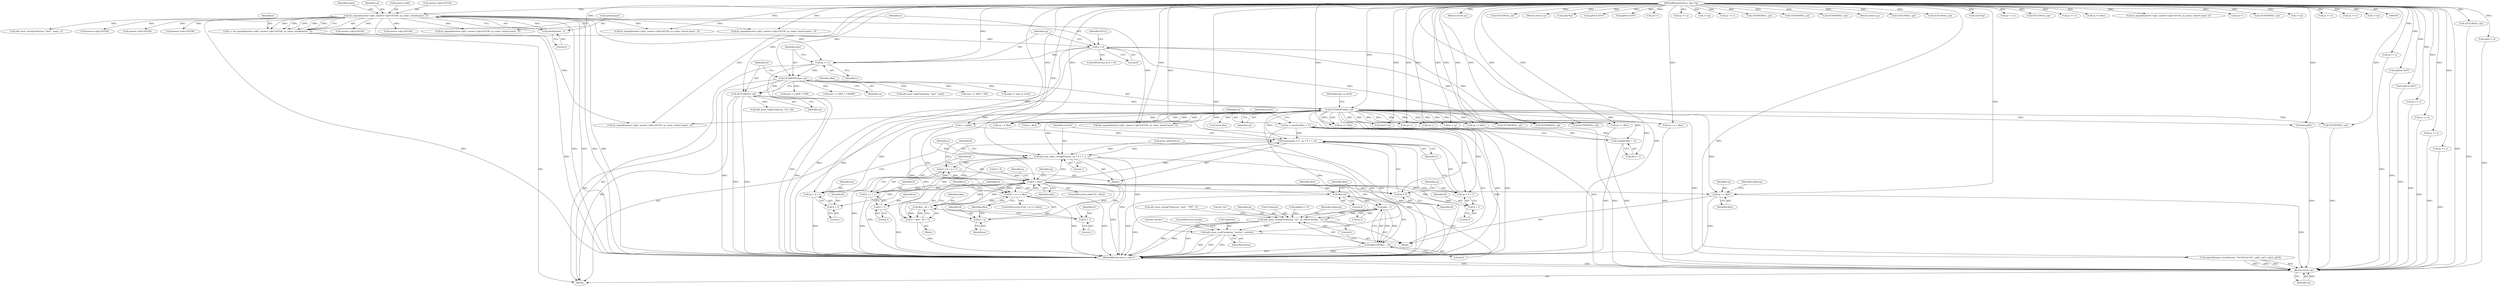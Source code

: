 digraph "0_php-src_b34d7849ed90ced9345f8ea1c59bc8d101c18468@API" {
"1000426" [label="(Call,tp = emalloc(dlen + 1))"];
"1000428" [label="(Call,emalloc(dlen + 1))"];
"1000167" [label="(Call,GETSHORT(dlen, cp))"];
"1000164" [label="(Call,GETLONG(ttl, cp))"];
"1000161" [label="(Call,GETSHORT(type, cp))"];
"1000158" [label="(Call,cp += n)"];
"1000152" [label="(Call,n < 0)"];
"1000134" [label="(Call,n = dn_expand(answer->qb2, answer->qb2+65536, cp, name, sizeof(name) - 2))"];
"1000136" [label="(Call,dn_expand(answer->qb2, answer->qb2+65536, cp, name, sizeof(name) - 2))"];
"1000107" [label="(MethodParameterIn,u_char *cp)"];
"1000147" [label="(Call,sizeof(name) - 2)"];
"1000460" [label="(Call,memcpy(tp + ll , cp + ll + 1, n))"];
"1000470" [label="(Call,add_next_index_stringl(entries, cp + ll + 1, n, 1))"];
"1000479" [label="(Call,ll = ll + n + 1)"];
"1000437" [label="(Call,ll < dlen)"];
"1000447" [label="(Call,(ll + n) >= dlen)"];
"1000455" [label="(Call,dlen - (ll + 1))"];
"1000453" [label="(Call,n = dlen - (ll + 1))"];
"1000448" [label="(Call,ll + n)"];
"1000457" [label="(Call,ll + 1)"];
"1000461" [label="(Call,tp + ll)"];
"1000464" [label="(Call,cp + ll + 1)"];
"1000466" [label="(Call,ll + 1)"];
"1000472" [label="(Call,cp + ll + 1)"];
"1000474" [label="(Call,ll + 1)"];
"1000481" [label="(Call,ll + n + 1)"];
"1000491" [label="(Call,cp += dlen)"];
"1001217" [label="(Return,return cp;)"];
"1000500" [label="(Call,dlen>0)"];
"1000503" [label="(Call,dlen - 1)"];
"1000494" [label="(Call,add_assoc_stringl(*subarray, \"txt\", tp, (dlen>0)?dlen - 1:0, 0))"];
"1000508" [label="(Call,add_assoc_zval(*subarray, \"entries\", entries))"];
"1000499" [label="(Call,(dlen>0)?dlen - 1:0)"];
"1000483" [label="(Call,n + 1)"];
"1000161" [label="(Call,GETSHORT(type, cp))"];
"1000469" [label="(Identifier,n)"];
"1000478" [label="(Literal,1)"];
"1000504" [label="(Identifier,dlen)"];
"1000191" [label="(Return,return cp;)"];
"1000284" [label="(Call,GETSHORT(n, cp))"];
"1000758" [label="(Call,(int)cp[0])"];
"1000153" [label="(Identifier,n)"];
"1000436" [label="(ControlStructure,while (ll < dlen))"];
"1001213" [label="(Call,cp += dlen)"];
"1000510" [label="(Identifier,subarray)"];
"1000146" [label="(Identifier,name)"];
"1000150" [label="(Literal,2)"];
"1000228" [label="(Call,(char*) cp)"];
"1000145" [label="(Identifier,cp)"];
"1001217" [label="(Return,return cp;)"];
"1001219" [label="(MethodReturn,static u_char *)"];
"1000154" [label="(Literal,0)"];
"1000151" [label="(ControlStructure,if (n < 0))"];
"1000523" [label="(Call,dn_expand(answer->qb2, answer->qb2+65536, cp, name, (sizeof name) -2))"];
"1000507" [label="(Literal,0)"];
"1000428" [label="(Call,emalloc(dlen + 1))"];
"1000375" [label="(Call,cp++)"];
"1000147" [label="(Call,sizeof(name) - 2)"];
"1000420" [label="(Call,add_assoc_string(*subarray, \"type\", \"TXT\", 1))"];
"1000511" [label="(Literal,\"entries\")"];
"1000619" [label="(Call,GETLONG(n, cp))"];
"1000802" [label="(Call,cp[0] != 0)"];
"1000527" [label="(Call,answer->qb2+65536)"];
"1000451" [label="(Identifier,dlen)"];
"1000497" [label="(Literal,\"txt\")"];
"1000479" [label="(Call,ll = ll + n + 1)"];
"1000603" [label="(Call,GETLONG(n, cp))"];
"1000491" [label="(Call,cp += dlen)"];
"1000429" [label="(Call,dlen + 1)"];
"1000406" [label="(Call,cp += n)"];
"1000137" [label="(Call,answer->qb2)"];
"1000485" [label="(Literal,1)"];
"1000238" [label="(Return,return cp;)"];
"1000381" [label="(Call,(char*)cp)"];
"1000426" [label="(Call,tp = emalloc(dlen + 1))"];
"1000448" [label="(Call,ll + n)"];
"1000165" [label="(Identifier,ttl)"];
"1000159" [label="(Identifier,cp)"];
"1000461" [label="(Call,tp + ll)"];
"1000498" [label="(Identifier,tp)"];
"1000495" [label="(Call,*subarray)"];
"1001096" [label="(Call,GETSHORT(n, cp))"];
"1000453" [label="(Call,n = dlen - (ll + 1))"];
"1000463" [label="(Identifier,ll)"];
"1000219" [label="(Call,add_assoc_long(*subarray, \"type\", type))"];
"1000481" [label="(Call,ll + n + 1)"];
"1000427" [label="(Identifier,tp)"];
"1000306" [label="(Call,type == DNS_T_NS)"];
"1000334" [label="(Call,answer->qb2+65536)"];
"1000486" [label="(Call,tp[dlen] = '\0')"];
"1000456" [label="(Identifier,dlen)"];
"1001114" [label="(Call,cp[0] & 0xFF)"];
"1001134" [label="(Call,cp[0] & 0xFF)"];
"1000441" [label="(Call,n = cp[ll])"];
"1000395" [label="(Call,cp++)"];
"1001031" [label="(Call,GETSHORT(n, cp))"];
"1000167" [label="(Call,GETSHORT(dlen, cp))"];
"1000440" [label="(Block,)"];
"1000188" [label="(Call,cp += dlen)"];
"1000996" [label="(Call,answer->qb2+65536)"];
"1001149" [label="(Call,cp += n)"];
"1000477" [label="(Identifier,n)"];
"1000199" [label="(Call,add_assoc_string(*subarray, \"host\", name, 1))"];
"1000830" [label="(Call,cp[0] & 0xFF)"];
"1000459" [label="(Literal,1)"];
"1000467" [label="(Identifier,ll)"];
"1001145" [label="(Call,++cp)"];
"1000545" [label="(Call,cp += n)"];
"1000501" [label="(Identifier,dlen)"];
"1001154" [label="(Call,cp[0] & 0xFF)"];
"1000476" [label="(Literal,1)"];
"1000499" [label="(Call,(dlen>0)?dlen - 1:0)"];
"1000352" [label="(Call,cp += n)"];
"1001047" [label="(Call,GETSHORT(n, cp))"];
"1000175" [label="(Call,type != type_to_fetch)"];
"1000166" [label="(Identifier,cp)"];
"1000492" [label="(Identifier,cp)"];
"1000889" [label="(Call,GETSHORT(s, cp))"];
"1000493" [label="(Identifier,dlen)"];
"1000439" [label="(Identifier,dlen)"];
"1000442" [label="(Identifier,n)"];
"1000160" [label="(Identifier,n)"];
"1001039" [label="(Call,GETSHORT(n, cp))"];
"1000496" [label="(Identifier,subarray)"];
"1000488" [label="(Identifier,tp)"];
"1000182" [label="(Return,return cp;)"];
"1000595" [label="(Call,GETLONG(n, cp))"];
"1000475" [label="(Identifier,ll)"];
"1001061" [label="(Call,answer->qb2+65536)"];
"1001057" [label="(Call,dn_expand(answer->qb2, answer->qb2+65536, cp, name, (sizeof name) - 2))"];
"1000611" [label="(Call,GETLONG(n, cp))"];
"1001079" [label="(Call,cp += n)"];
"1000468" [label="(Literal,1)"];
"1000179" [label="(Call,cp += dlen)"];
"1000250" [label="(Call,snprintf(name, sizeof(name), \"%d.%d.%d.%d\", cp[0], cp[1], cp[2], cp[3]))"];
"1000513" [label="(ControlStructure,break;)"];
"1000433" [label="(Identifier,entries)"];
"1000986" [label="(Call,p + dlen)"];
"1000434" [label="(Call,array_init(entries))"];
"1000454" [label="(Identifier,n)"];
"1000330" [label="(Call,dn_expand(answer->qb2, answer->qb2+65536, cp, name, (sizeof name) - 2))"];
"1000401" [label="(Call,(char*)cp)"];
"1000437" [label="(Call,ll < dlen)"];
"1000764" [label="(Call,cp++)"];
"1000211" [label="(Call,add_assoc_long(*subarray, \"ttl\", ttl))"];
"1000113" [label="(Block,)"];
"1000231" [label="(Call,(uint) dlen)"];
"1000162" [label="(Identifier,type)"];
"1000578" [label="(Call,cp += n)"];
"1000148" [label="(Call,sizeof(name))"];
"1000169" [label="(Identifier,cp)"];
"1000318" [label="(Call,type == DNS_T_PTR)"];
"1000508" [label="(Call,add_assoc_zval(*subarray, \"entries\", entries))"];
"1000484" [label="(Identifier,n)"];
"1000455" [label="(Call,dlen - (ll + 1))"];
"1000482" [label="(Identifier,ll)"];
"1000460" [label="(Call,memcpy(tp + ll , cp + ll + 1, n))"];
"1000984" [label="(Call,cp < p + dlen)"];
"1000450" [label="(Identifier,n)"];
"1000473" [label="(Identifier,cp)"];
"1000458" [label="(Identifier,ll)"];
"1000587" [label="(Call,GETLONG(n, cp))"];
"1000294" [label="(Call,type == DNS_T_CNAME)"];
"1001129" [label="(Call,cp += n)"];
"1000471" [label="(Identifier,entries)"];
"1000235" [label="(Call,cp += dlen)"];
"1000107" [label="(MethodParameterIn,u_char *cp)"];
"1000135" [label="(Identifier,n)"];
"1000438" [label="(Identifier,ll)"];
"1000164" [label="(Call,GETLONG(ttl, cp))"];
"1000556" [label="(Call,dn_expand(answer->qb2, answer->qb2+65536, cp, name, (sizeof name) -2))"];
"1000992" [label="(Call,dn_expand(answer->qb2, answer->qb2+65536, cp, name, (sizeof name) - 2))"];
"1000494" [label="(Call,add_assoc_stringl(*subarray, \"txt\", tp, (dlen>0)?dlen - 1:0, 0))"];
"1000273" [label="(Call,cp += dlen)"];
"1000506" [label="(Literal,0)"];
"1000413" [label="(Call,ll = 0)"];
"1000163" [label="(Identifier,cp)"];
"1001178" [label="(Call,answer->qb2+65536)"];
"1000446" [label="(ControlStructure,if ((ll + n) >= dlen))"];
"1000465" [label="(Identifier,cp)"];
"1000173" [label="(Identifier,type_to_fetch)"];
"1000157" [label="(Identifier,NULL)"];
"1000873" [label="(Call,cp++)"];
"1000483" [label="(Call,n + 1)"];
"1000472" [label="(Call,cp + ll + 1)"];
"1000136" [label="(Call,dn_expand(answer->qb2, answer->qb2+65536, cp, name, sizeof(name) - 2))"];
"1000462" [label="(Identifier,tp)"];
"1000644" [label="(Call,GETSHORT(s, cp))"];
"1001104" [label="(Call,GETSHORT(n, cp))"];
"1001014" [label="(Call,cp += n)"];
"1001218" [label="(Identifier,cp)"];
"1000503" [label="(Call,dlen - 1)"];
"1000158" [label="(Call,cp += n)"];
"1000152" [label="(Call,n < 0)"];
"1000505" [label="(Literal,1)"];
"1000457" [label="(Call,ll + 1)"];
"1000464" [label="(Call,cp + ll + 1)"];
"1000470" [label="(Call,add_next_index_stringl(entries, cp + ll + 1, n, 1))"];
"1000512" [label="(Identifier,entries)"];
"1001165" [label="(Call,++cp)"];
"1001174" [label="(Call,dn_expand(answer->qb2, answer->qb2+65536, cp, name, (sizeof name) - 2))"];
"1000746" [label="(Call,p = cp)"];
"1000466" [label="(Call,ll + 1)"];
"1000502" [label="(Literal,0)"];
"1000411" [label="(Block,)"];
"1000386" [label="(Call,cp += n)"];
"1000452" [label="(Block,)"];
"1000474" [label="(Call,ll + 1)"];
"1000447" [label="(Call,(ll + n) >= dlen)"];
"1001169" [label="(Call,cp += n)"];
"1000140" [label="(Call,answer->qb2+65536)"];
"1001125" [label="(Call,++cp)"];
"1000134" [label="(Call,n = dn_expand(answer->qb2, answer->qb2+65536, cp, name, sizeof(name) - 2))"];
"1000480" [label="(Identifier,ll)"];
"1000509" [label="(Call,*subarray)"];
"1000168" [label="(Identifier,dlen)"];
"1001196" [label="(Call,cp += n)"];
"1000500" [label="(Call,dlen>0)"];
"1000449" [label="(Identifier,ll)"];
"1000426" -> "1000411"  [label="AST: "];
"1000426" -> "1000428"  [label="CFG: "];
"1000427" -> "1000426"  [label="AST: "];
"1000428" -> "1000426"  [label="AST: "];
"1000433" -> "1000426"  [label="CFG: "];
"1000426" -> "1001219"  [label="DDG: "];
"1000428" -> "1000426"  [label="DDG: "];
"1000426" -> "1000460"  [label="DDG: "];
"1000426" -> "1000461"  [label="DDG: "];
"1000426" -> "1000494"  [label="DDG: "];
"1000428" -> "1000429"  [label="CFG: "];
"1000429" -> "1000428"  [label="AST: "];
"1000428" -> "1001219"  [label="DDG: "];
"1000167" -> "1000428"  [label="DDG: "];
"1000167" -> "1000113"  [label="AST: "];
"1000167" -> "1000169"  [label="CFG: "];
"1000168" -> "1000167"  [label="AST: "];
"1000169" -> "1000167"  [label="AST: "];
"1000173" -> "1000167"  [label="CFG: "];
"1000167" -> "1001219"  [label="DDG: "];
"1000167" -> "1001219"  [label="DDG: "];
"1000167" -> "1001219"  [label="DDG: "];
"1000164" -> "1000167"  [label="DDG: "];
"1000107" -> "1000167"  [label="DDG: "];
"1000167" -> "1000179"  [label="DDG: "];
"1000167" -> "1000179"  [label="DDG: "];
"1000167" -> "1000188"  [label="DDG: "];
"1000167" -> "1000188"  [label="DDG: "];
"1000167" -> "1000228"  [label="DDG: "];
"1000167" -> "1000231"  [label="DDG: "];
"1000167" -> "1000250"  [label="DDG: "];
"1000167" -> "1000273"  [label="DDG: "];
"1000167" -> "1000273"  [label="DDG: "];
"1000167" -> "1000284"  [label="DDG: "];
"1000167" -> "1000330"  [label="DDG: "];
"1000167" -> "1000375"  [label="DDG: "];
"1000167" -> "1000429"  [label="DDG: "];
"1000167" -> "1000437"  [label="DDG: "];
"1000167" -> "1000441"  [label="DDG: "];
"1000167" -> "1000460"  [label="DDG: "];
"1000167" -> "1000464"  [label="DDG: "];
"1000167" -> "1000470"  [label="DDG: "];
"1000167" -> "1000472"  [label="DDG: "];
"1000167" -> "1000491"  [label="DDG: "];
"1000167" -> "1000523"  [label="DDG: "];
"1000167" -> "1000644"  [label="DDG: "];
"1000167" -> "1000746"  [label="DDG: "];
"1000167" -> "1000758"  [label="DDG: "];
"1000167" -> "1000764"  [label="DDG: "];
"1000167" -> "1000984"  [label="DDG: "];
"1000167" -> "1000986"  [label="DDG: "];
"1000167" -> "1001031"  [label="DDG: "];
"1000167" -> "1001096"  [label="DDG: "];
"1000167" -> "1001213"  [label="DDG: "];
"1000167" -> "1001213"  [label="DDG: "];
"1000167" -> "1001217"  [label="DDG: "];
"1000164" -> "1000113"  [label="AST: "];
"1000164" -> "1000166"  [label="CFG: "];
"1000165" -> "1000164"  [label="AST: "];
"1000166" -> "1000164"  [label="AST: "];
"1000168" -> "1000164"  [label="CFG: "];
"1000164" -> "1001219"  [label="DDG: "];
"1000164" -> "1001219"  [label="DDG: "];
"1000161" -> "1000164"  [label="DDG: "];
"1000107" -> "1000164"  [label="DDG: "];
"1000164" -> "1000211"  [label="DDG: "];
"1000161" -> "1000113"  [label="AST: "];
"1000161" -> "1000163"  [label="CFG: "];
"1000162" -> "1000161"  [label="AST: "];
"1000163" -> "1000161"  [label="AST: "];
"1000165" -> "1000161"  [label="CFG: "];
"1000161" -> "1001219"  [label="DDG: "];
"1000161" -> "1001219"  [label="DDG: "];
"1000158" -> "1000161"  [label="DDG: "];
"1000107" -> "1000161"  [label="DDG: "];
"1000161" -> "1000175"  [label="DDG: "];
"1000161" -> "1000219"  [label="DDG: "];
"1000161" -> "1000294"  [label="DDG: "];
"1000161" -> "1000306"  [label="DDG: "];
"1000161" -> "1000318"  [label="DDG: "];
"1000158" -> "1000113"  [label="AST: "];
"1000158" -> "1000160"  [label="CFG: "];
"1000159" -> "1000158"  [label="AST: "];
"1000160" -> "1000158"  [label="AST: "];
"1000162" -> "1000158"  [label="CFG: "];
"1000158" -> "1001219"  [label="DDG: "];
"1000152" -> "1000158"  [label="DDG: "];
"1000136" -> "1000158"  [label="DDG: "];
"1000107" -> "1000158"  [label="DDG: "];
"1000152" -> "1000151"  [label="AST: "];
"1000152" -> "1000154"  [label="CFG: "];
"1000153" -> "1000152"  [label="AST: "];
"1000154" -> "1000152"  [label="AST: "];
"1000157" -> "1000152"  [label="CFG: "];
"1000159" -> "1000152"  [label="CFG: "];
"1000152" -> "1001219"  [label="DDG: "];
"1000152" -> "1001219"  [label="DDG: "];
"1000134" -> "1000152"  [label="DDG: "];
"1000152" -> "1000284"  [label="DDG: "];
"1000152" -> "1001031"  [label="DDG: "];
"1000152" -> "1001096"  [label="DDG: "];
"1000134" -> "1000113"  [label="AST: "];
"1000134" -> "1000136"  [label="CFG: "];
"1000135" -> "1000134"  [label="AST: "];
"1000136" -> "1000134"  [label="AST: "];
"1000153" -> "1000134"  [label="CFG: "];
"1000134" -> "1001219"  [label="DDG: "];
"1000136" -> "1000134"  [label="DDG: "];
"1000136" -> "1000134"  [label="DDG: "];
"1000136" -> "1000134"  [label="DDG: "];
"1000136" -> "1000134"  [label="DDG: "];
"1000136" -> "1000134"  [label="DDG: "];
"1000136" -> "1000147"  [label="CFG: "];
"1000137" -> "1000136"  [label="AST: "];
"1000140" -> "1000136"  [label="AST: "];
"1000145" -> "1000136"  [label="AST: "];
"1000146" -> "1000136"  [label="AST: "];
"1000147" -> "1000136"  [label="AST: "];
"1000136" -> "1001219"  [label="DDG: "];
"1000136" -> "1001219"  [label="DDG: "];
"1000136" -> "1001219"  [label="DDG: "];
"1000136" -> "1001219"  [label="DDG: "];
"1000136" -> "1001219"  [label="DDG: "];
"1000107" -> "1000136"  [label="DDG: "];
"1000147" -> "1000136"  [label="DDG: "];
"1000136" -> "1000199"  [label="DDG: "];
"1000136" -> "1000330"  [label="DDG: "];
"1000136" -> "1000334"  [label="DDG: "];
"1000136" -> "1000523"  [label="DDG: "];
"1000136" -> "1000527"  [label="DDG: "];
"1000136" -> "1000992"  [label="DDG: "];
"1000136" -> "1000996"  [label="DDG: "];
"1000136" -> "1001057"  [label="DDG: "];
"1000136" -> "1001061"  [label="DDG: "];
"1000136" -> "1001174"  [label="DDG: "];
"1000136" -> "1001178"  [label="DDG: "];
"1000107" -> "1000106"  [label="AST: "];
"1000107" -> "1001219"  [label="DDG: "];
"1000107" -> "1000179"  [label="DDG: "];
"1000107" -> "1000182"  [label="DDG: "];
"1000107" -> "1000188"  [label="DDG: "];
"1000107" -> "1000191"  [label="DDG: "];
"1000107" -> "1000228"  [label="DDG: "];
"1000107" -> "1000235"  [label="DDG: "];
"1000107" -> "1000238"  [label="DDG: "];
"1000107" -> "1000250"  [label="DDG: "];
"1000107" -> "1000273"  [label="DDG: "];
"1000107" -> "1000284"  [label="DDG: "];
"1000107" -> "1000330"  [label="DDG: "];
"1000107" -> "1000352"  [label="DDG: "];
"1000107" -> "1000375"  [label="DDG: "];
"1000107" -> "1000381"  [label="DDG: "];
"1000107" -> "1000386"  [label="DDG: "];
"1000107" -> "1000395"  [label="DDG: "];
"1000107" -> "1000401"  [label="DDG: "];
"1000107" -> "1000406"  [label="DDG: "];
"1000107" -> "1000441"  [label="DDG: "];
"1000107" -> "1000460"  [label="DDG: "];
"1000107" -> "1000464"  [label="DDG: "];
"1000107" -> "1000470"  [label="DDG: "];
"1000107" -> "1000472"  [label="DDG: "];
"1000107" -> "1000491"  [label="DDG: "];
"1000107" -> "1000523"  [label="DDG: "];
"1000107" -> "1000545"  [label="DDG: "];
"1000107" -> "1000556"  [label="DDG: "];
"1000107" -> "1000578"  [label="DDG: "];
"1000107" -> "1000587"  [label="DDG: "];
"1000107" -> "1000595"  [label="DDG: "];
"1000107" -> "1000603"  [label="DDG: "];
"1000107" -> "1000611"  [label="DDG: "];
"1000107" -> "1000619"  [label="DDG: "];
"1000107" -> "1000644"  [label="DDG: "];
"1000107" -> "1000746"  [label="DDG: "];
"1000107" -> "1000758"  [label="DDG: "];
"1000107" -> "1000764"  [label="DDG: "];
"1000107" -> "1000802"  [label="DDG: "];
"1000107" -> "1000830"  [label="DDG: "];
"1000107" -> "1000873"  [label="DDG: "];
"1000107" -> "1000889"  [label="DDG: "];
"1000107" -> "1000984"  [label="DDG: "];
"1000107" -> "1000992"  [label="DDG: "];
"1000107" -> "1001014"  [label="DDG: "];
"1000107" -> "1001031"  [label="DDG: "];
"1000107" -> "1001039"  [label="DDG: "];
"1000107" -> "1001047"  [label="DDG: "];
"1000107" -> "1001057"  [label="DDG: "];
"1000107" -> "1001079"  [label="DDG: "];
"1000107" -> "1001096"  [label="DDG: "];
"1000107" -> "1001104"  [label="DDG: "];
"1000107" -> "1001114"  [label="DDG: "];
"1000107" -> "1001125"  [label="DDG: "];
"1000107" -> "1001129"  [label="DDG: "];
"1000107" -> "1001134"  [label="DDG: "];
"1000107" -> "1001145"  [label="DDG: "];
"1000107" -> "1001149"  [label="DDG: "];
"1000107" -> "1001154"  [label="DDG: "];
"1000107" -> "1001165"  [label="DDG: "];
"1000107" -> "1001169"  [label="DDG: "];
"1000107" -> "1001174"  [label="DDG: "];
"1000107" -> "1001196"  [label="DDG: "];
"1000107" -> "1001213"  [label="DDG: "];
"1000107" -> "1001217"  [label="DDG: "];
"1000147" -> "1000150"  [label="CFG: "];
"1000148" -> "1000147"  [label="AST: "];
"1000150" -> "1000147"  [label="AST: "];
"1000460" -> "1000440"  [label="AST: "];
"1000460" -> "1000469"  [label="CFG: "];
"1000461" -> "1000460"  [label="AST: "];
"1000464" -> "1000460"  [label="AST: "];
"1000469" -> "1000460"  [label="AST: "];
"1000471" -> "1000460"  [label="CFG: "];
"1000460" -> "1001219"  [label="DDG: "];
"1000460" -> "1001219"  [label="DDG: "];
"1000437" -> "1000460"  [label="DDG: "];
"1000453" -> "1000460"  [label="DDG: "];
"1000441" -> "1000460"  [label="DDG: "];
"1000460" -> "1000470"  [label="DDG: "];
"1000470" -> "1000440"  [label="AST: "];
"1000470" -> "1000478"  [label="CFG: "];
"1000471" -> "1000470"  [label="AST: "];
"1000472" -> "1000470"  [label="AST: "];
"1000477" -> "1000470"  [label="AST: "];
"1000478" -> "1000470"  [label="AST: "];
"1000480" -> "1000470"  [label="CFG: "];
"1000470" -> "1001219"  [label="DDG: "];
"1000470" -> "1001219"  [label="DDG: "];
"1000434" -> "1000470"  [label="DDG: "];
"1000437" -> "1000470"  [label="DDG: "];
"1000470" -> "1000479"  [label="DDG: "];
"1000470" -> "1000481"  [label="DDG: "];
"1000470" -> "1000483"  [label="DDG: "];
"1000470" -> "1000508"  [label="DDG: "];
"1000479" -> "1000440"  [label="AST: "];
"1000479" -> "1000481"  [label="CFG: "];
"1000480" -> "1000479"  [label="AST: "];
"1000481" -> "1000479"  [label="AST: "];
"1000438" -> "1000479"  [label="CFG: "];
"1000479" -> "1001219"  [label="DDG: "];
"1000479" -> "1000437"  [label="DDG: "];
"1000437" -> "1000479"  [label="DDG: "];
"1000437" -> "1000436"  [label="AST: "];
"1000437" -> "1000439"  [label="CFG: "];
"1000438" -> "1000437"  [label="AST: "];
"1000439" -> "1000437"  [label="AST: "];
"1000442" -> "1000437"  [label="CFG: "];
"1000488" -> "1000437"  [label="CFG: "];
"1000437" -> "1001219"  [label="DDG: "];
"1000437" -> "1001219"  [label="DDG: "];
"1000413" -> "1000437"  [label="DDG: "];
"1000447" -> "1000437"  [label="DDG: "];
"1000455" -> "1000437"  [label="DDG: "];
"1000437" -> "1000447"  [label="DDG: "];
"1000437" -> "1000447"  [label="DDG: "];
"1000437" -> "1000448"  [label="DDG: "];
"1000437" -> "1000455"  [label="DDG: "];
"1000437" -> "1000457"  [label="DDG: "];
"1000437" -> "1000461"  [label="DDG: "];
"1000437" -> "1000464"  [label="DDG: "];
"1000437" -> "1000466"  [label="DDG: "];
"1000437" -> "1000472"  [label="DDG: "];
"1000437" -> "1000474"  [label="DDG: "];
"1000437" -> "1000481"  [label="DDG: "];
"1000437" -> "1000491"  [label="DDG: "];
"1000437" -> "1000500"  [label="DDG: "];
"1000447" -> "1000446"  [label="AST: "];
"1000447" -> "1000451"  [label="CFG: "];
"1000448" -> "1000447"  [label="AST: "];
"1000451" -> "1000447"  [label="AST: "];
"1000454" -> "1000447"  [label="CFG: "];
"1000462" -> "1000447"  [label="CFG: "];
"1000447" -> "1001219"  [label="DDG: "];
"1000447" -> "1001219"  [label="DDG: "];
"1000441" -> "1000447"  [label="DDG: "];
"1000447" -> "1000455"  [label="DDG: "];
"1000455" -> "1000453"  [label="AST: "];
"1000455" -> "1000457"  [label="CFG: "];
"1000456" -> "1000455"  [label="AST: "];
"1000457" -> "1000455"  [label="AST: "];
"1000453" -> "1000455"  [label="CFG: "];
"1000455" -> "1000453"  [label="DDG: "];
"1000455" -> "1000453"  [label="DDG: "];
"1000453" -> "1000452"  [label="AST: "];
"1000454" -> "1000453"  [label="AST: "];
"1000462" -> "1000453"  [label="CFG: "];
"1000453" -> "1001219"  [label="DDG: "];
"1000448" -> "1000450"  [label="CFG: "];
"1000449" -> "1000448"  [label="AST: "];
"1000450" -> "1000448"  [label="AST: "];
"1000451" -> "1000448"  [label="CFG: "];
"1000441" -> "1000448"  [label="DDG: "];
"1000457" -> "1000459"  [label="CFG: "];
"1000458" -> "1000457"  [label="AST: "];
"1000459" -> "1000457"  [label="AST: "];
"1000461" -> "1000463"  [label="CFG: "];
"1000462" -> "1000461"  [label="AST: "];
"1000463" -> "1000461"  [label="AST: "];
"1000465" -> "1000461"  [label="CFG: "];
"1000464" -> "1000466"  [label="CFG: "];
"1000465" -> "1000464"  [label="AST: "];
"1000466" -> "1000464"  [label="AST: "];
"1000469" -> "1000464"  [label="CFG: "];
"1000466" -> "1000468"  [label="CFG: "];
"1000467" -> "1000466"  [label="AST: "];
"1000468" -> "1000466"  [label="AST: "];
"1000472" -> "1000474"  [label="CFG: "];
"1000473" -> "1000472"  [label="AST: "];
"1000474" -> "1000472"  [label="AST: "];
"1000477" -> "1000472"  [label="CFG: "];
"1000472" -> "1001219"  [label="DDG: "];
"1000474" -> "1000476"  [label="CFG: "];
"1000475" -> "1000474"  [label="AST: "];
"1000476" -> "1000474"  [label="AST: "];
"1000481" -> "1000483"  [label="CFG: "];
"1000482" -> "1000481"  [label="AST: "];
"1000483" -> "1000481"  [label="AST: "];
"1000481" -> "1001219"  [label="DDG: "];
"1000491" -> "1000411"  [label="AST: "];
"1000491" -> "1000493"  [label="CFG: "];
"1000492" -> "1000491"  [label="AST: "];
"1000493" -> "1000491"  [label="AST: "];
"1000496" -> "1000491"  [label="CFG: "];
"1000491" -> "1001219"  [label="DDG: "];
"1000491" -> "1001217"  [label="DDG: "];
"1001217" -> "1000113"  [label="AST: "];
"1001217" -> "1001218"  [label="CFG: "];
"1001218" -> "1001217"  [label="AST: "];
"1001219" -> "1001217"  [label="CFG: "];
"1001217" -> "1001219"  [label="DDG: "];
"1001218" -> "1001217"  [label="DDG: "];
"1001154" -> "1001217"  [label="DDG: "];
"1000644" -> "1001217"  [label="DDG: "];
"1000406" -> "1001217"  [label="DDG: "];
"1000250" -> "1001217"  [label="DDG: "];
"1000250" -> "1001217"  [label="DDG: "];
"1000250" -> "1001217"  [label="DDG: "];
"1000250" -> "1001217"  [label="DDG: "];
"1001213" -> "1001217"  [label="DDG: "];
"1000830" -> "1001217"  [label="DDG: "];
"1001079" -> "1001217"  [label="DDG: "];
"1001196" -> "1001217"  [label="DDG: "];
"1000802" -> "1001217"  [label="DDG: "];
"1001014" -> "1001217"  [label="DDG: "];
"1000619" -> "1001217"  [label="DDG: "];
"1000352" -> "1001217"  [label="DDG: "];
"1000758" -> "1001217"  [label="DDG: "];
"1000273" -> "1001217"  [label="DDG: "];
"1000984" -> "1001217"  [label="DDG: "];
"1000500" -> "1000499"  [label="AST: "];
"1000500" -> "1000502"  [label="CFG: "];
"1000501" -> "1000500"  [label="AST: "];
"1000502" -> "1000500"  [label="AST: "];
"1000504" -> "1000500"  [label="CFG: "];
"1000506" -> "1000500"  [label="CFG: "];
"1000500" -> "1001219"  [label="DDG: "];
"1000500" -> "1000503"  [label="DDG: "];
"1000503" -> "1000499"  [label="AST: "];
"1000503" -> "1000505"  [label="CFG: "];
"1000504" -> "1000503"  [label="AST: "];
"1000505" -> "1000503"  [label="AST: "];
"1000499" -> "1000503"  [label="CFG: "];
"1000503" -> "1001219"  [label="DDG: "];
"1000503" -> "1000494"  [label="DDG: "];
"1000503" -> "1000494"  [label="DDG: "];
"1000503" -> "1000499"  [label="DDG: "];
"1000503" -> "1000499"  [label="DDG: "];
"1000494" -> "1000411"  [label="AST: "];
"1000494" -> "1000507"  [label="CFG: "];
"1000495" -> "1000494"  [label="AST: "];
"1000497" -> "1000494"  [label="AST: "];
"1000498" -> "1000494"  [label="AST: "];
"1000499" -> "1000494"  [label="AST: "];
"1000507" -> "1000494"  [label="AST: "];
"1000510" -> "1000494"  [label="CFG: "];
"1000494" -> "1001219"  [label="DDG: "];
"1000494" -> "1001219"  [label="DDG: "];
"1000494" -> "1001219"  [label="DDG: "];
"1000420" -> "1000494"  [label="DDG: "];
"1000486" -> "1000494"  [label="DDG: "];
"1000494" -> "1000508"  [label="DDG: "];
"1000508" -> "1000411"  [label="AST: "];
"1000508" -> "1000512"  [label="CFG: "];
"1000509" -> "1000508"  [label="AST: "];
"1000511" -> "1000508"  [label="AST: "];
"1000512" -> "1000508"  [label="AST: "];
"1000513" -> "1000508"  [label="CFG: "];
"1000508" -> "1001219"  [label="DDG: "];
"1000508" -> "1001219"  [label="DDG: "];
"1000508" -> "1001219"  [label="DDG: "];
"1000434" -> "1000508"  [label="DDG: "];
"1000499" -> "1000506"  [label="CFG: "];
"1000506" -> "1000499"  [label="AST: "];
"1000507" -> "1000499"  [label="CFG: "];
"1000499" -> "1001219"  [label="DDG: "];
"1000499" -> "1001219"  [label="DDG: "];
"1000483" -> "1000485"  [label="CFG: "];
"1000484" -> "1000483"  [label="AST: "];
"1000485" -> "1000483"  [label="AST: "];
"1000483" -> "1001219"  [label="DDG: "];
}
